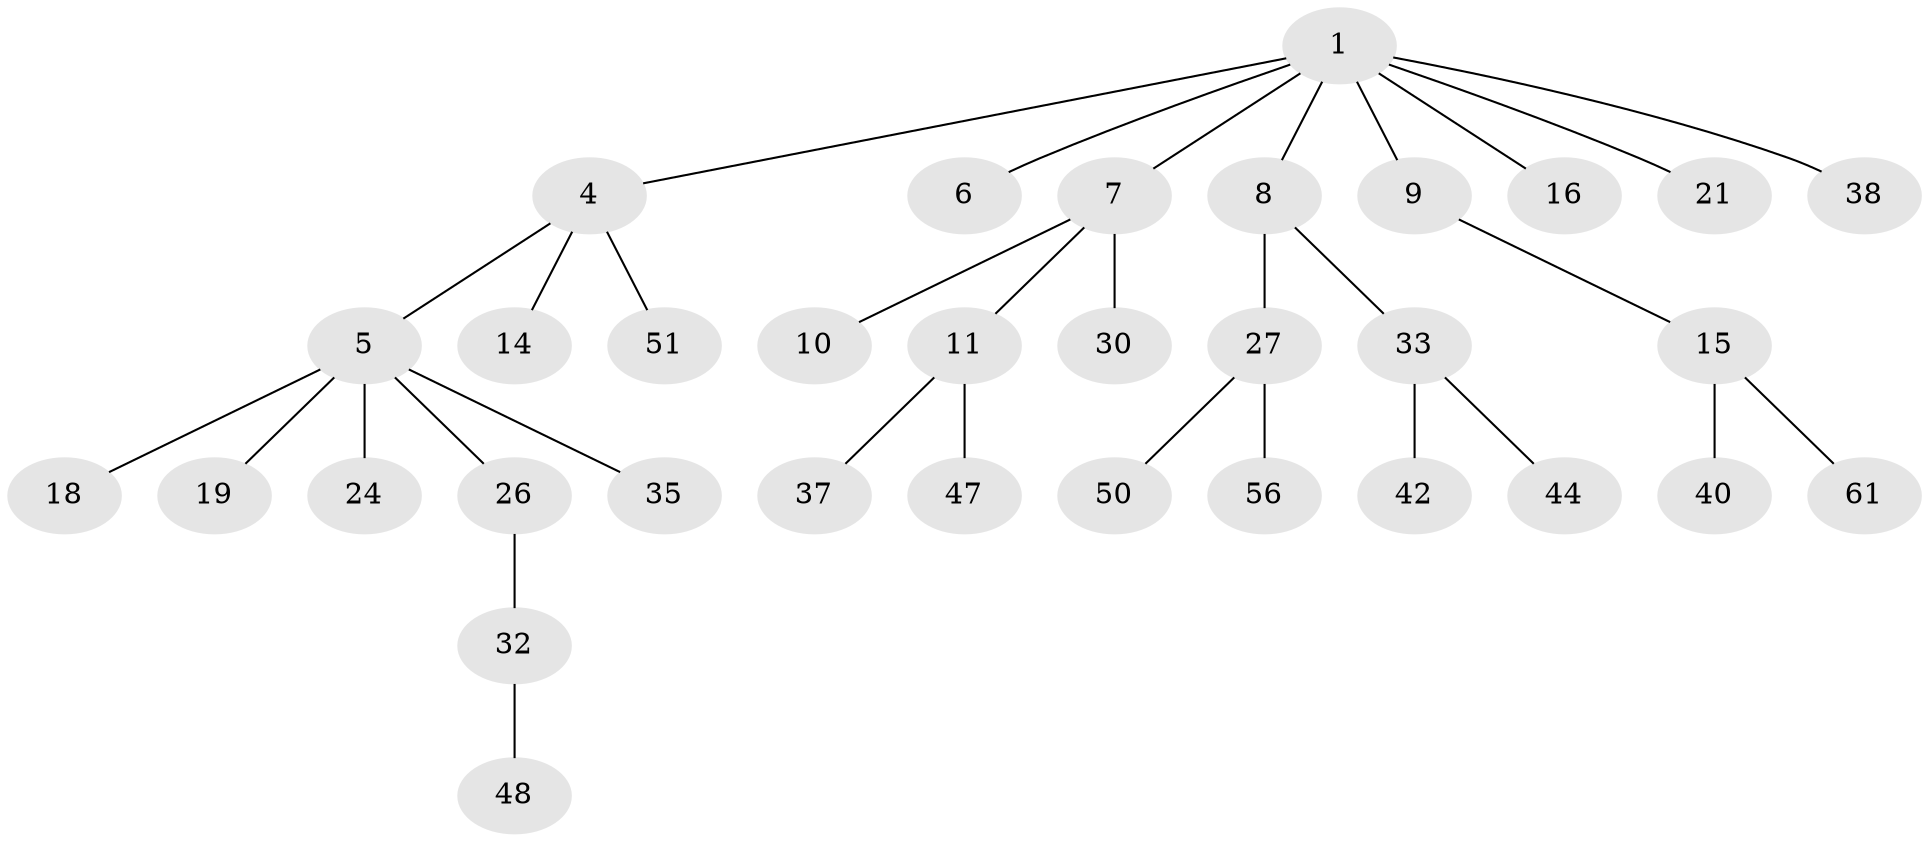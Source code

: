 // original degree distribution, {4: 0.030303030303030304, 5: 0.06060606060606061, 3: 0.13636363636363635, 1: 0.4696969696969697, 2: 0.2878787878787879, 6: 0.015151515151515152}
// Generated by graph-tools (version 1.1) at 2025/15/03/09/25 04:15:23]
// undirected, 33 vertices, 32 edges
graph export_dot {
graph [start="1"]
  node [color=gray90,style=filled];
  1 [super="+2+3"];
  4;
  5 [super="+13"];
  6;
  7 [super="+41"];
  8 [super="+12"];
  9;
  10 [super="+58+17"];
  11 [super="+22+36"];
  14 [super="+45"];
  15;
  16;
  18 [super="+39"];
  19;
  21 [super="+31"];
  24;
  26;
  27 [super="+29"];
  30;
  32;
  33;
  35;
  37;
  38 [super="+52"];
  40 [super="+54"];
  42;
  44;
  47 [super="+53"];
  48 [super="+63"];
  50;
  51;
  56;
  61;
  1 -- 8;
  1 -- 38;
  1 -- 16;
  1 -- 21;
  1 -- 6;
  1 -- 9;
  1 -- 4;
  1 -- 7;
  4 -- 5;
  4 -- 14;
  4 -- 51;
  5 -- 26;
  5 -- 18;
  5 -- 35;
  5 -- 19;
  5 -- 24;
  7 -- 10;
  7 -- 11;
  7 -- 30;
  8 -- 27;
  8 -- 33;
  9 -- 15;
  11 -- 37;
  11 -- 47;
  15 -- 40;
  15 -- 61;
  26 -- 32;
  27 -- 56;
  27 -- 50;
  32 -- 48;
  33 -- 42;
  33 -- 44;
}

